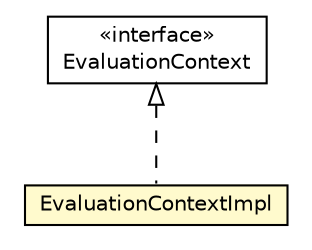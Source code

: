 #!/usr/local/bin/dot
#
# Class diagram 
# Generated by UMLGraph version R5_6-24-gf6e263 (http://www.umlgraph.org/)
#

digraph G {
	edge [fontname="Helvetica",fontsize=10,labelfontname="Helvetica",labelfontsize=10];
	node [fontname="Helvetica",fontsize=10,shape=plaintext];
	nodesep=0.25;
	ranksep=0.5;
	// net.trajano.doxdb.jsonpath.internal.EvaluationContext
	c1424 [label=<<table title="net.trajano.doxdb.jsonpath.internal.EvaluationContext" border="0" cellborder="1" cellspacing="0" cellpadding="2" port="p" href="../EvaluationContext.html">
		<tr><td><table border="0" cellspacing="0" cellpadding="1">
<tr><td align="center" balign="center"> &#171;interface&#187; </td></tr>
<tr><td align="center" balign="center"> EvaluationContext </td></tr>
		</table></td></tr>
		</table>>, URL="../EvaluationContext.html", fontname="Helvetica", fontcolor="black", fontsize=10.0];
	// net.trajano.doxdb.jsonpath.internal.token.EvaluationContextImpl
	c1445 [label=<<table title="net.trajano.doxdb.jsonpath.internal.token.EvaluationContextImpl" border="0" cellborder="1" cellspacing="0" cellpadding="2" port="p" bgcolor="lemonChiffon" href="./EvaluationContextImpl.html">
		<tr><td><table border="0" cellspacing="0" cellpadding="1">
<tr><td align="center" balign="center"> EvaluationContextImpl </td></tr>
		</table></td></tr>
		</table>>, URL="./EvaluationContextImpl.html", fontname="Helvetica", fontcolor="black", fontsize=10.0];
	//net.trajano.doxdb.jsonpath.internal.token.EvaluationContextImpl implements net.trajano.doxdb.jsonpath.internal.EvaluationContext
	c1424:p -> c1445:p [dir=back,arrowtail=empty,style=dashed];
}

